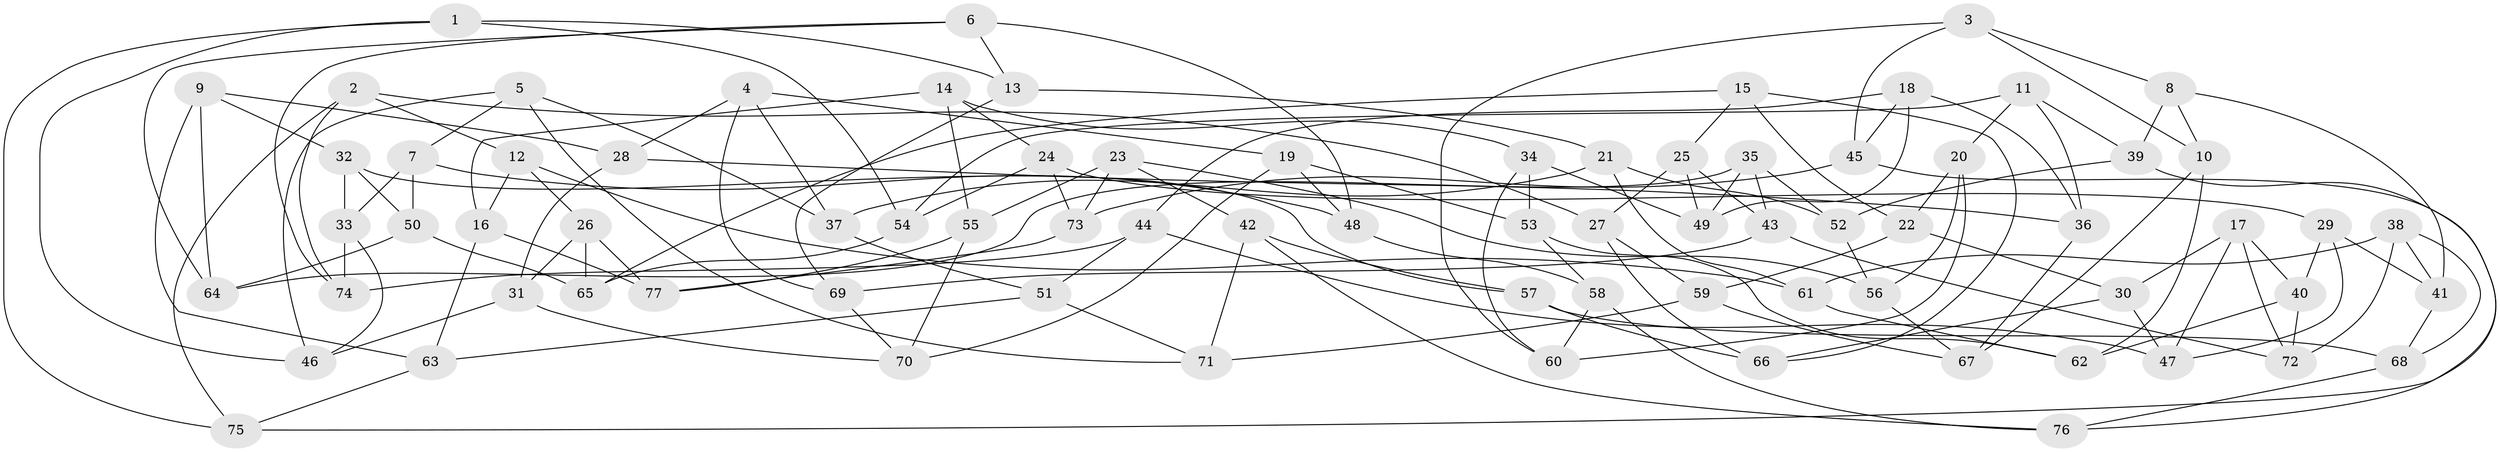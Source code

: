 // coarse degree distribution, {6: 0.5909090909090909, 4: 0.2727272727272727, 5: 0.13636363636363635}
// Generated by graph-tools (version 1.1) at 2025/52/02/27/25 19:52:33]
// undirected, 77 vertices, 154 edges
graph export_dot {
graph [start="1"]
  node [color=gray90,style=filled];
  1;
  2;
  3;
  4;
  5;
  6;
  7;
  8;
  9;
  10;
  11;
  12;
  13;
  14;
  15;
  16;
  17;
  18;
  19;
  20;
  21;
  22;
  23;
  24;
  25;
  26;
  27;
  28;
  29;
  30;
  31;
  32;
  33;
  34;
  35;
  36;
  37;
  38;
  39;
  40;
  41;
  42;
  43;
  44;
  45;
  46;
  47;
  48;
  49;
  50;
  51;
  52;
  53;
  54;
  55;
  56;
  57;
  58;
  59;
  60;
  61;
  62;
  63;
  64;
  65;
  66;
  67;
  68;
  69;
  70;
  71;
  72;
  73;
  74;
  75;
  76;
  77;
  1 -- 54;
  1 -- 46;
  1 -- 75;
  1 -- 13;
  2 -- 74;
  2 -- 75;
  2 -- 12;
  2 -- 27;
  3 -- 10;
  3 -- 45;
  3 -- 60;
  3 -- 8;
  4 -- 37;
  4 -- 19;
  4 -- 28;
  4 -- 69;
  5 -- 7;
  5 -- 37;
  5 -- 46;
  5 -- 71;
  6 -- 74;
  6 -- 13;
  6 -- 64;
  6 -- 48;
  7 -- 48;
  7 -- 50;
  7 -- 33;
  8 -- 10;
  8 -- 39;
  8 -- 41;
  9 -- 63;
  9 -- 32;
  9 -- 64;
  9 -- 28;
  10 -- 62;
  10 -- 67;
  11 -- 39;
  11 -- 20;
  11 -- 54;
  11 -- 36;
  12 -- 16;
  12 -- 26;
  12 -- 61;
  13 -- 21;
  13 -- 69;
  14 -- 55;
  14 -- 24;
  14 -- 34;
  14 -- 16;
  15 -- 25;
  15 -- 22;
  15 -- 66;
  15 -- 65;
  16 -- 77;
  16 -- 63;
  17 -- 40;
  17 -- 30;
  17 -- 72;
  17 -- 47;
  18 -- 45;
  18 -- 44;
  18 -- 49;
  18 -- 36;
  19 -- 70;
  19 -- 48;
  19 -- 53;
  20 -- 60;
  20 -- 56;
  20 -- 22;
  21 -- 61;
  21 -- 52;
  21 -- 37;
  22 -- 30;
  22 -- 59;
  23 -- 56;
  23 -- 55;
  23 -- 73;
  23 -- 42;
  24 -- 29;
  24 -- 73;
  24 -- 54;
  25 -- 49;
  25 -- 27;
  25 -- 43;
  26 -- 31;
  26 -- 77;
  26 -- 65;
  27 -- 59;
  27 -- 66;
  28 -- 31;
  28 -- 36;
  29 -- 41;
  29 -- 40;
  29 -- 47;
  30 -- 47;
  30 -- 66;
  31 -- 70;
  31 -- 46;
  32 -- 50;
  32 -- 57;
  32 -- 33;
  33 -- 46;
  33 -- 74;
  34 -- 53;
  34 -- 60;
  34 -- 49;
  35 -- 49;
  35 -- 43;
  35 -- 64;
  35 -- 52;
  36 -- 67;
  37 -- 51;
  38 -- 72;
  38 -- 41;
  38 -- 68;
  38 -- 61;
  39 -- 52;
  39 -- 75;
  40 -- 62;
  40 -- 72;
  41 -- 68;
  42 -- 71;
  42 -- 76;
  42 -- 57;
  43 -- 69;
  43 -- 72;
  44 -- 51;
  44 -- 74;
  44 -- 47;
  45 -- 76;
  45 -- 73;
  48 -- 58;
  50 -- 64;
  50 -- 65;
  51 -- 63;
  51 -- 71;
  52 -- 56;
  53 -- 62;
  53 -- 58;
  54 -- 65;
  55 -- 70;
  55 -- 77;
  56 -- 67;
  57 -- 68;
  57 -- 66;
  58 -- 76;
  58 -- 60;
  59 -- 71;
  59 -- 67;
  61 -- 62;
  63 -- 75;
  68 -- 76;
  69 -- 70;
  73 -- 77;
}
